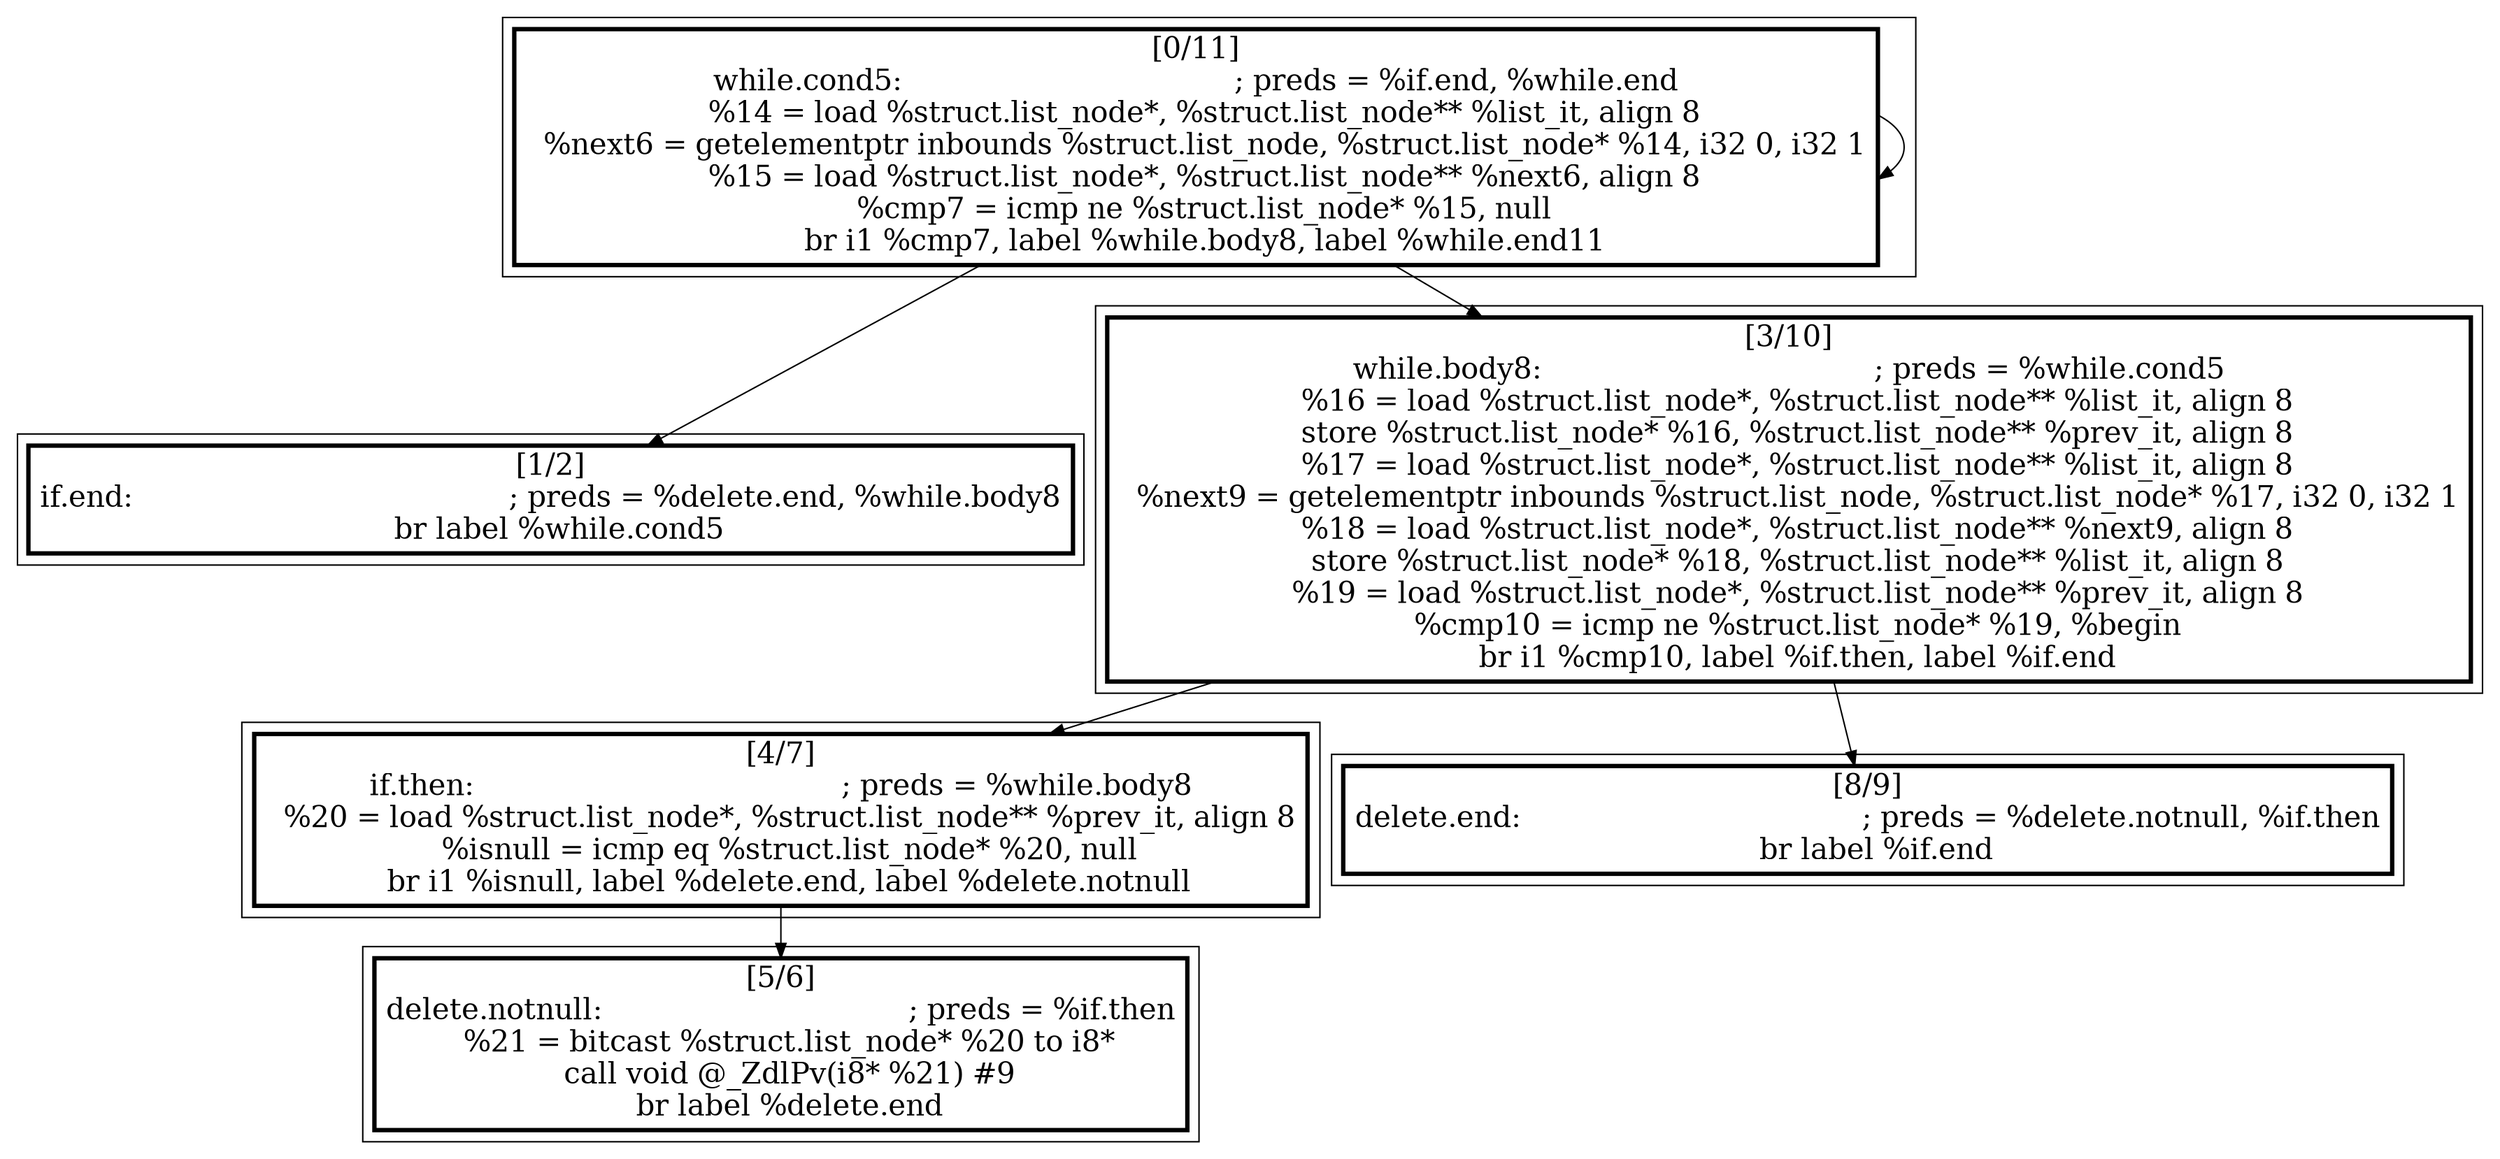 
digraph G {



node272->node273 [ ]
node272->node274 [ ]
node274->node269 [ ]
node269->node270 [ ]
node274->node271 [ ]
node272->node272 [ ]


subgraph cluster4 {


node273 [penwidth=3.0,fontsize=20,shape=rectangle,label="[1/2]
if.end:                                           ; preds = %delete.end, %while.body8
  br label %while.cond5
" ]



}

subgraph cluster3 {


node272 [penwidth=3.0,fontsize=20,shape=rectangle,label="[0/11]
while.cond5:                                      ; preds = %if.end, %while.end
  %14 = load %struct.list_node*, %struct.list_node** %list_it, align 8
  %next6 = getelementptr inbounds %struct.list_node, %struct.list_node* %14, i32 0, i32 1
  %15 = load %struct.list_node*, %struct.list_node** %next6, align 8
  %cmp7 = icmp ne %struct.list_node* %15, null
  br i1 %cmp7, label %while.body8, label %while.end11
" ]



}

subgraph cluster2 {


node271 [penwidth=3.0,fontsize=20,shape=rectangle,label="[8/9]
delete.end:                                       ; preds = %delete.notnull, %if.then
  br label %if.end
" ]



}

subgraph cluster5 {


node274 [penwidth=3.0,fontsize=20,shape=rectangle,label="[3/10]
while.body8:                                      ; preds = %while.cond5
  %16 = load %struct.list_node*, %struct.list_node** %list_it, align 8
  store %struct.list_node* %16, %struct.list_node** %prev_it, align 8
  %17 = load %struct.list_node*, %struct.list_node** %list_it, align 8
  %next9 = getelementptr inbounds %struct.list_node, %struct.list_node* %17, i32 0, i32 1
  %18 = load %struct.list_node*, %struct.list_node** %next9, align 8
  store %struct.list_node* %18, %struct.list_node** %list_it, align 8
  %19 = load %struct.list_node*, %struct.list_node** %prev_it, align 8
  %cmp10 = icmp ne %struct.list_node* %19, %begin
  br i1 %cmp10, label %if.then, label %if.end
" ]



}

subgraph cluster0 {


node269 [penwidth=3.0,fontsize=20,shape=rectangle,label="[4/7]
if.then:                                          ; preds = %while.body8
  %20 = load %struct.list_node*, %struct.list_node** %prev_it, align 8
  %isnull = icmp eq %struct.list_node* %20, null
  br i1 %isnull, label %delete.end, label %delete.notnull
" ]



}

subgraph cluster1 {


node270 [penwidth=3.0,fontsize=20,shape=rectangle,label="[5/6]
delete.notnull:                                   ; preds = %if.then
  %21 = bitcast %struct.list_node* %20 to i8*
  call void @_ZdlPv(i8* %21) #9
  br label %delete.end
" ]



}

}
